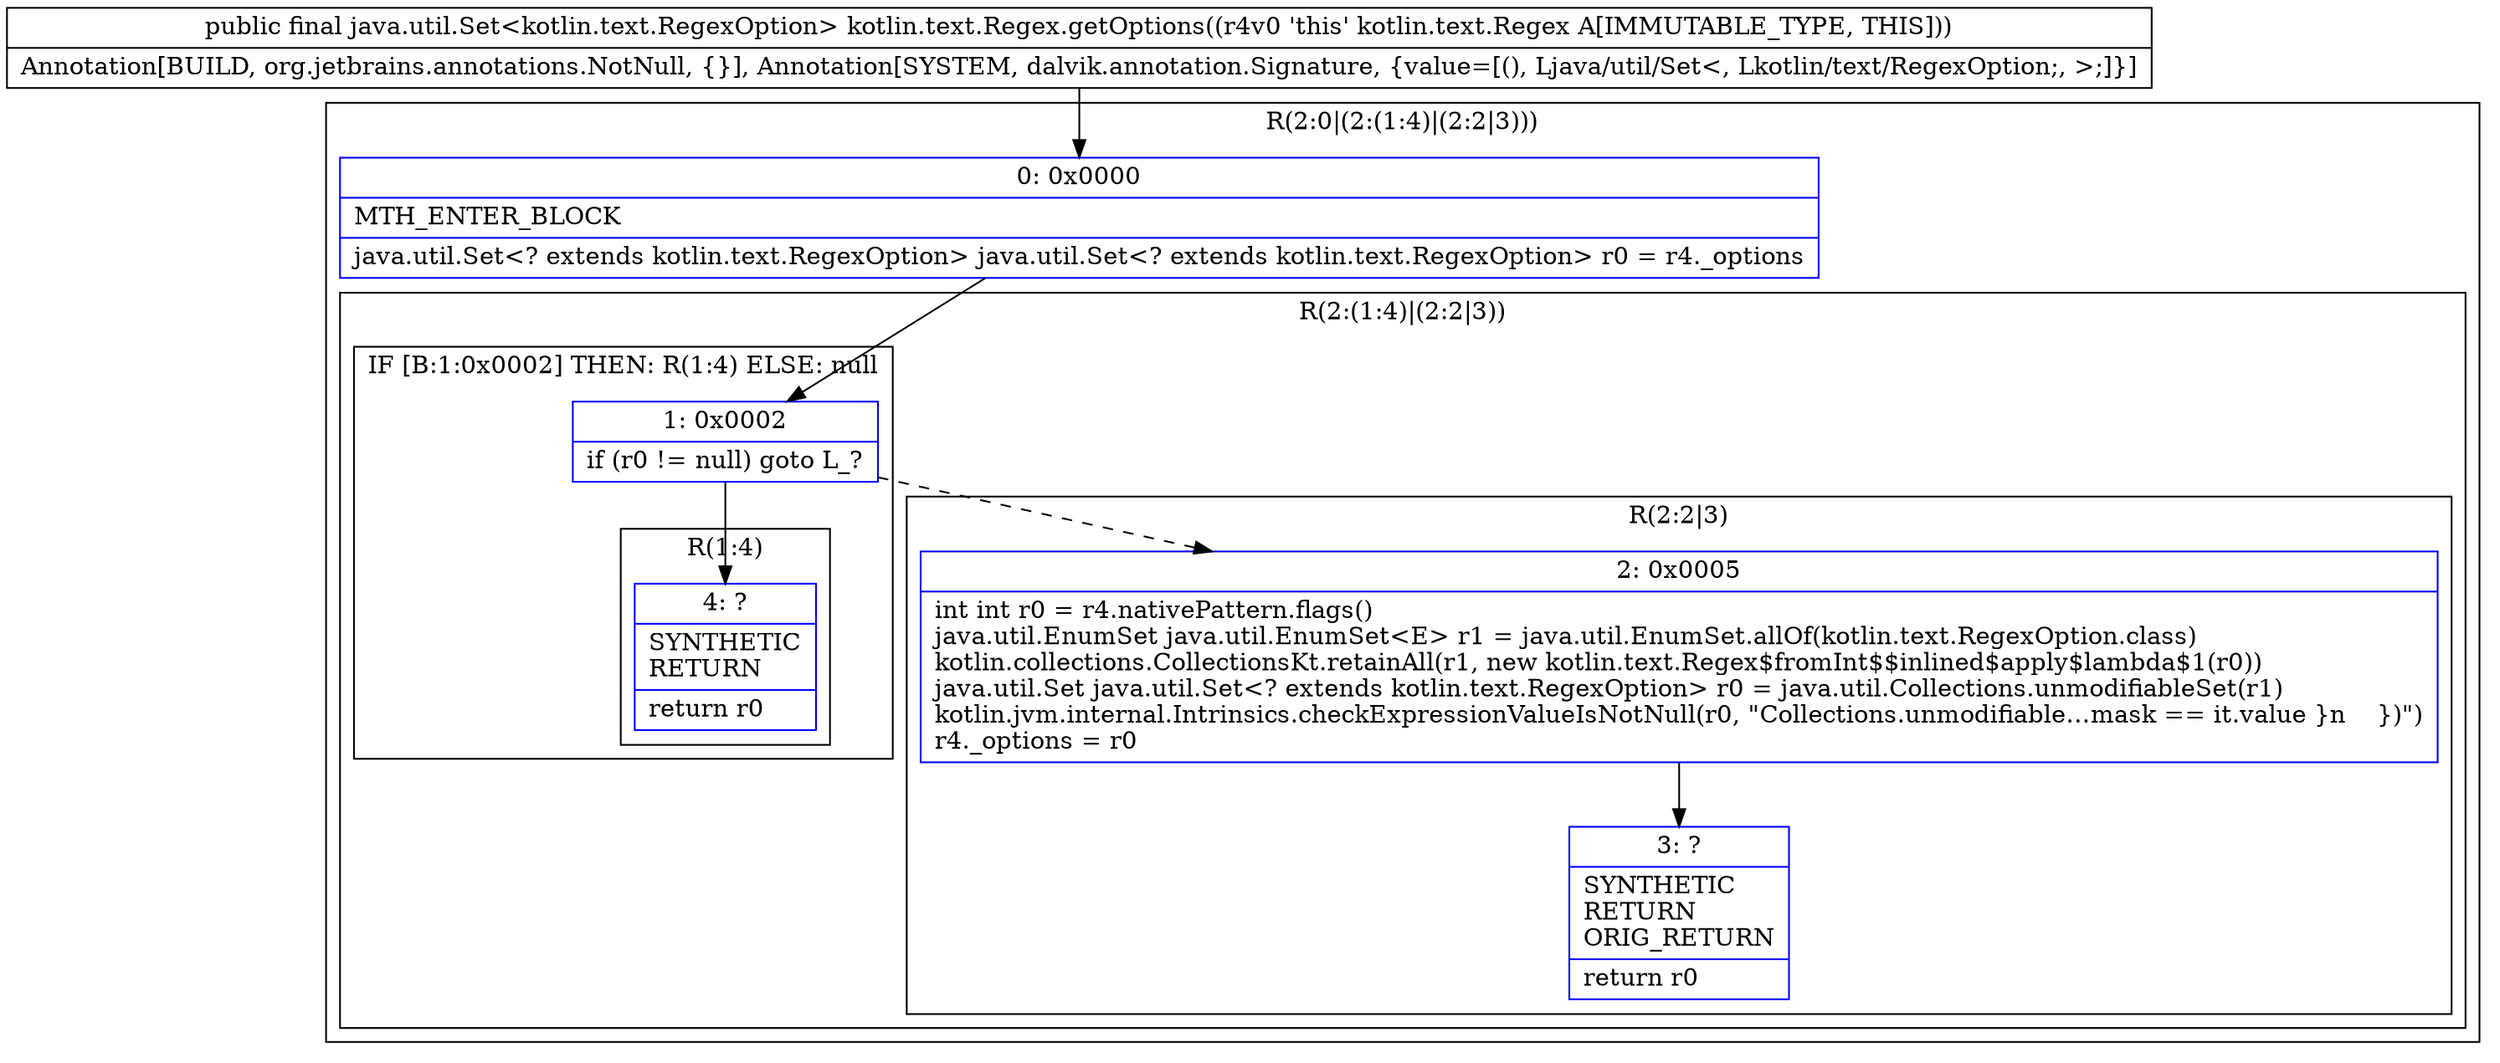 digraph "CFG forkotlin.text.Regex.getOptions()Ljava\/util\/Set;" {
subgraph cluster_Region_314111284 {
label = "R(2:0|(2:(1:4)|(2:2|3)))";
node [shape=record,color=blue];
Node_0 [shape=record,label="{0\:\ 0x0000|MTH_ENTER_BLOCK\l|java.util.Set\<? extends kotlin.text.RegexOption\> java.util.Set\<? extends kotlin.text.RegexOption\> r0 = r4._options\l}"];
subgraph cluster_Region_1009608418 {
label = "R(2:(1:4)|(2:2|3))";
node [shape=record,color=blue];
subgraph cluster_IfRegion_772679574 {
label = "IF [B:1:0x0002] THEN: R(1:4) ELSE: null";
node [shape=record,color=blue];
Node_1 [shape=record,label="{1\:\ 0x0002|if (r0 != null) goto L_?\l}"];
subgraph cluster_Region_196074726 {
label = "R(1:4)";
node [shape=record,color=blue];
Node_4 [shape=record,label="{4\:\ ?|SYNTHETIC\lRETURN\l|return r0\l}"];
}
}
subgraph cluster_Region_1343817066 {
label = "R(2:2|3)";
node [shape=record,color=blue];
Node_2 [shape=record,label="{2\:\ 0x0005|int int r0 = r4.nativePattern.flags()\ljava.util.EnumSet java.util.EnumSet\<E\> r1 = java.util.EnumSet.allOf(kotlin.text.RegexOption.class)\lkotlin.collections.CollectionsKt.retainAll(r1, new kotlin.text.Regex$fromInt$$inlined$apply$lambda$1(r0))\ljava.util.Set java.util.Set\<? extends kotlin.text.RegexOption\> r0 = java.util.Collections.unmodifiableSet(r1)\lkotlin.jvm.internal.Intrinsics.checkExpressionValueIsNotNull(r0, \"Collections.unmodifiable…mask == it.value \}n    \})\")\lr4._options = r0\l}"];
Node_3 [shape=record,label="{3\:\ ?|SYNTHETIC\lRETURN\lORIG_RETURN\l|return r0\l}"];
}
}
}
MethodNode[shape=record,label="{public final java.util.Set\<kotlin.text.RegexOption\> kotlin.text.Regex.getOptions((r4v0 'this' kotlin.text.Regex A[IMMUTABLE_TYPE, THIS]))  | Annotation[BUILD, org.jetbrains.annotations.NotNull, \{\}], Annotation[SYSTEM, dalvik.annotation.Signature, \{value=[(), Ljava\/util\/Set\<, Lkotlin\/text\/RegexOption;, \>;]\}]\l}"];
MethodNode -> Node_0;
Node_0 -> Node_1;
Node_1 -> Node_2[style=dashed];
Node_1 -> Node_4;
Node_2 -> Node_3;
}


